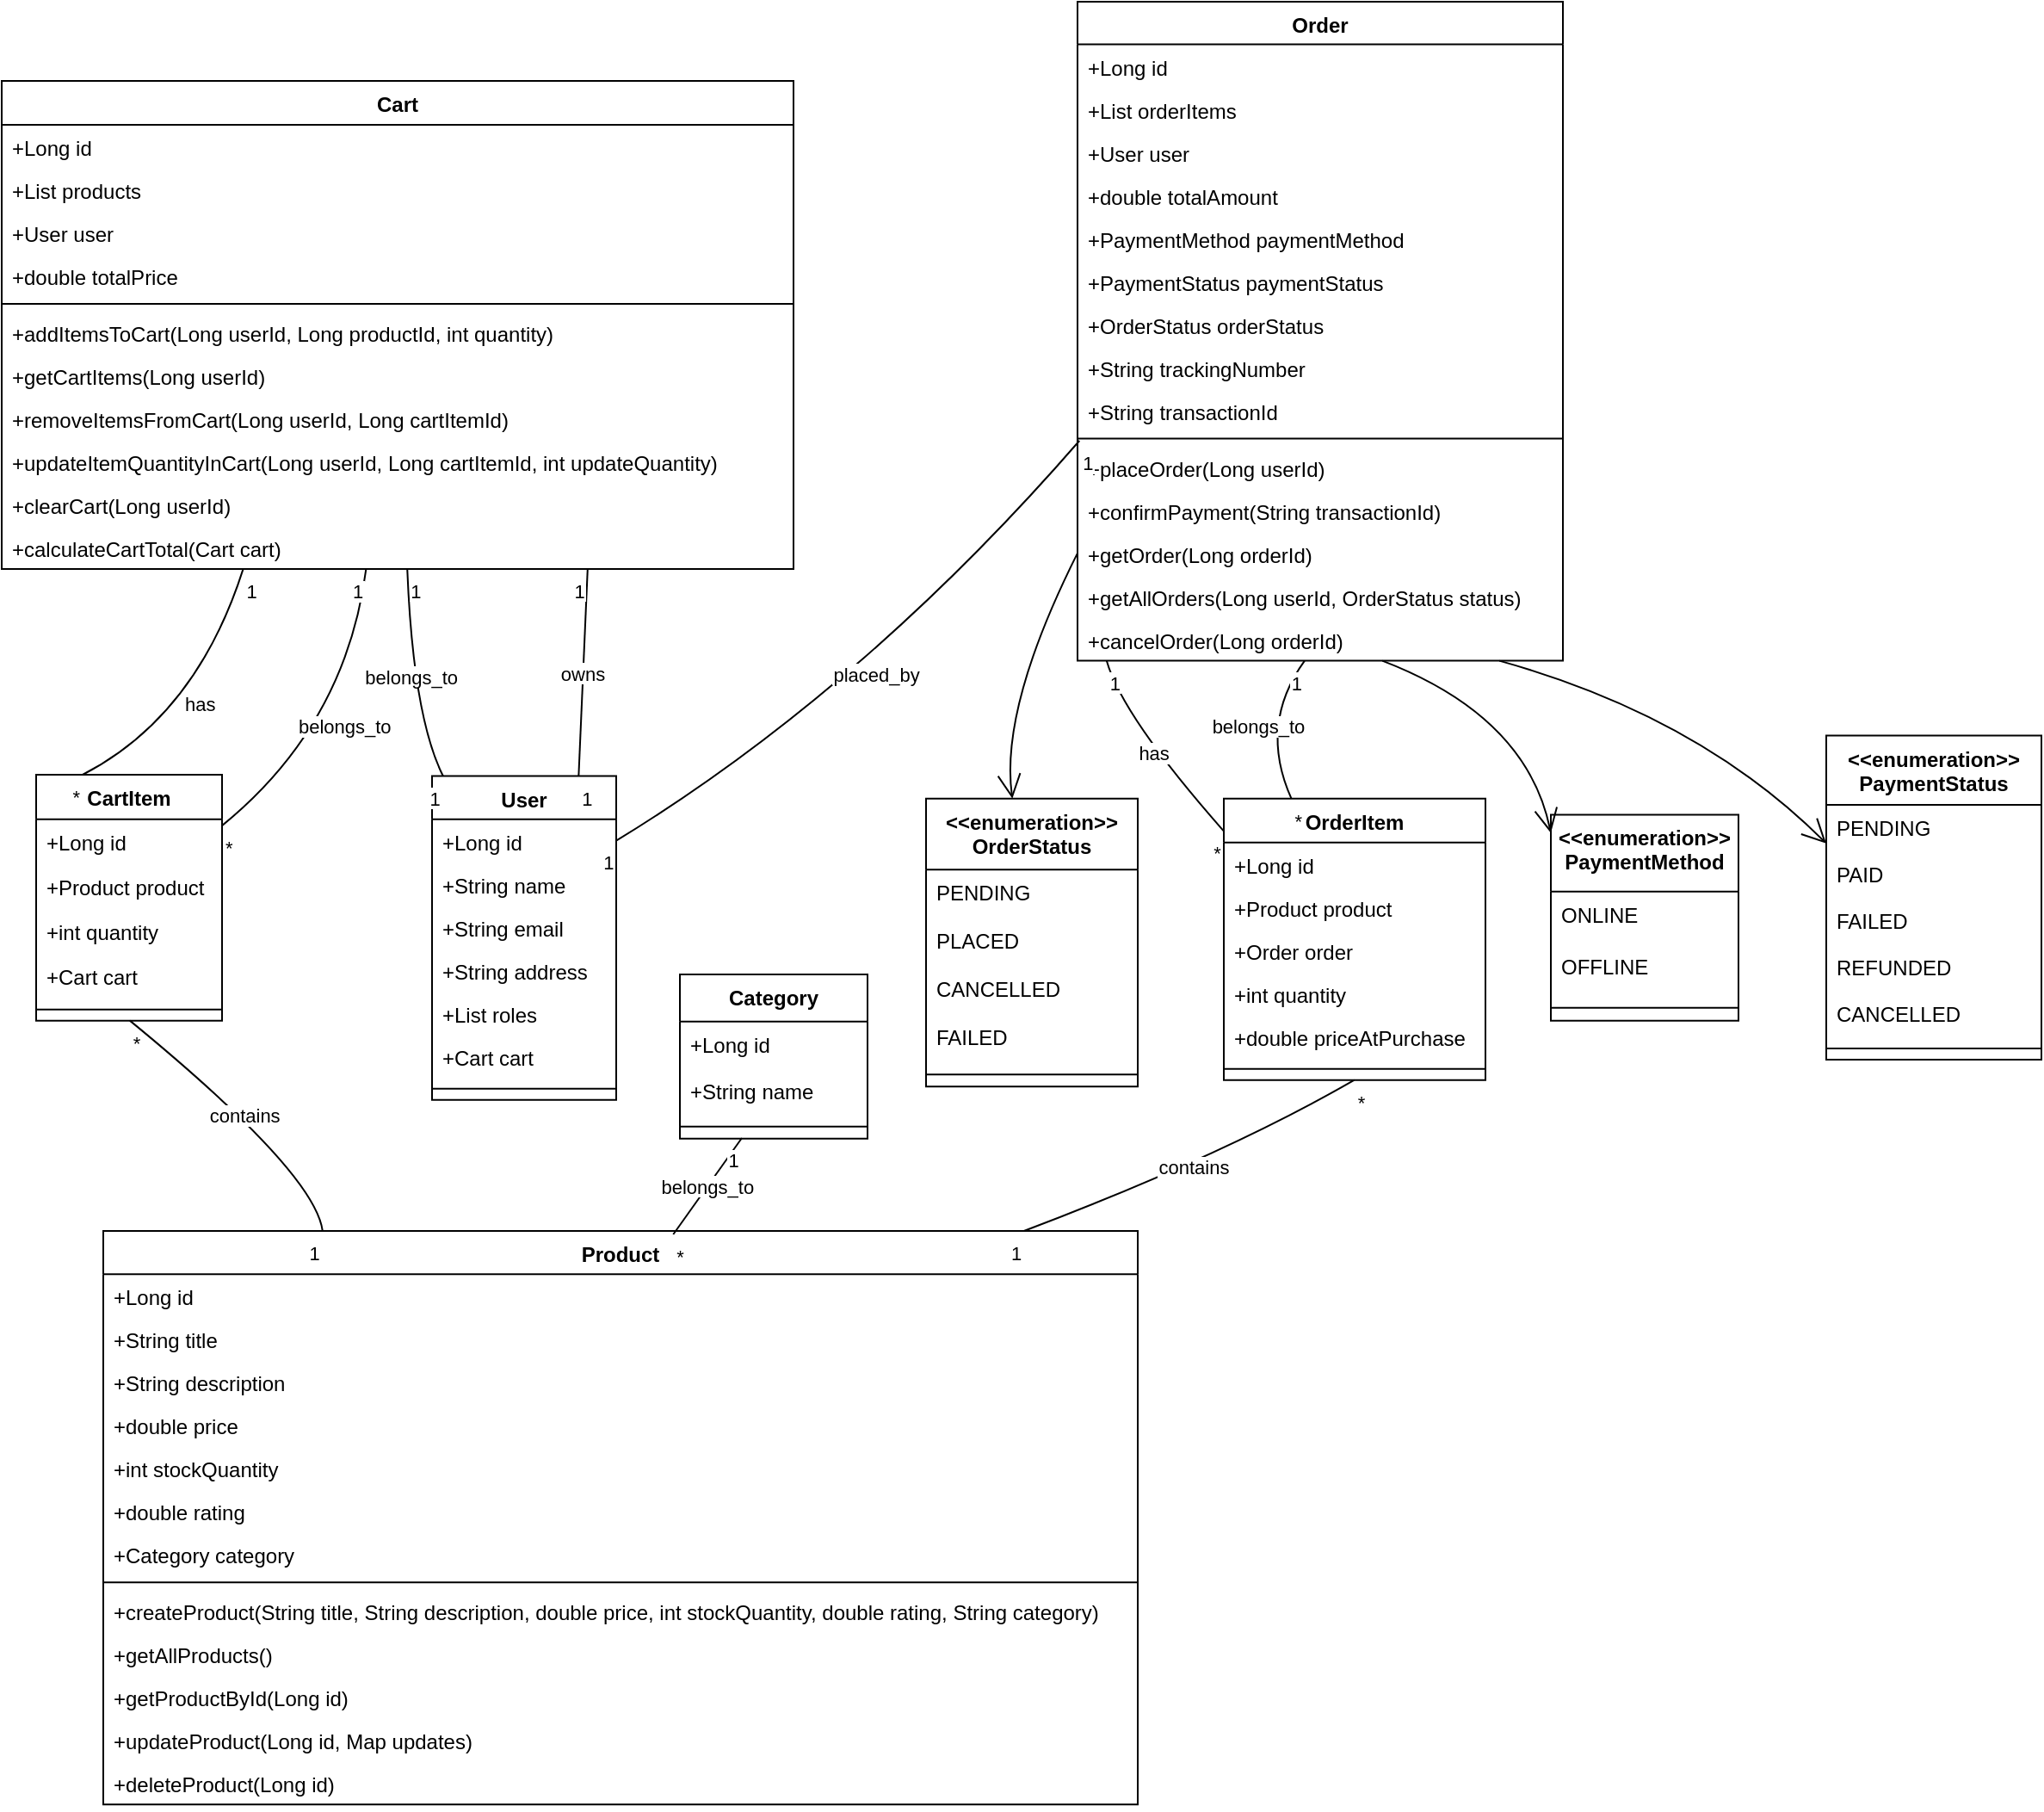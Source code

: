 <mxfile version="21.6.8" type="device">
  <diagram id="C5RBs43oDa-KdzZeNtuy" name="Page-1">
    <mxGraphModel dx="1658" dy="820" grid="1" gridSize="10" guides="1" tooltips="1" connect="1" arrows="1" fold="1" page="1" pageScale="1" pageWidth="827" pageHeight="1169" math="0" shadow="0">
      <root>
        <mxCell id="WIyWlLk6GJQsqaUBKTNV-0" />
        <mxCell id="WIyWlLk6GJQsqaUBKTNV-1" parent="WIyWlLk6GJQsqaUBKTNV-0" />
        <mxCell id="17kyKqnIipNT5q2J6jt4-0" value="Cart" style="swimlane;fontStyle=1;align=center;verticalAlign=top;childLayout=stackLayout;horizontal=1;startSize=25.455;horizontalStack=0;resizeParent=1;resizeParentMax=0;resizeLast=0;collapsible=0;marginBottom=0;" vertex="1" parent="WIyWlLk6GJQsqaUBKTNV-1">
          <mxGeometry x="20" y="66" width="460" height="283.455" as="geometry" />
        </mxCell>
        <mxCell id="17kyKqnIipNT5q2J6jt4-1" value="+Long id" style="text;strokeColor=none;fillColor=none;align=left;verticalAlign=top;spacingLeft=4;spacingRight=4;overflow=hidden;rotatable=0;points=[[0,0.5],[1,0.5]];portConstraint=eastwest;" vertex="1" parent="17kyKqnIipNT5q2J6jt4-0">
          <mxGeometry y="25.455" width="460" height="25" as="geometry" />
        </mxCell>
        <mxCell id="17kyKqnIipNT5q2J6jt4-2" value="+List products" style="text;strokeColor=none;fillColor=none;align=left;verticalAlign=top;spacingLeft=4;spacingRight=4;overflow=hidden;rotatable=0;points=[[0,0.5],[1,0.5]];portConstraint=eastwest;" vertex="1" parent="17kyKqnIipNT5q2J6jt4-0">
          <mxGeometry y="50.455" width="460" height="25" as="geometry" />
        </mxCell>
        <mxCell id="17kyKqnIipNT5q2J6jt4-3" value="+User user" style="text;strokeColor=none;fillColor=none;align=left;verticalAlign=top;spacingLeft=4;spacingRight=4;overflow=hidden;rotatable=0;points=[[0,0.5],[1,0.5]];portConstraint=eastwest;" vertex="1" parent="17kyKqnIipNT5q2J6jt4-0">
          <mxGeometry y="75.455" width="460" height="25" as="geometry" />
        </mxCell>
        <mxCell id="17kyKqnIipNT5q2J6jt4-4" value="+double totalPrice" style="text;strokeColor=none;fillColor=none;align=left;verticalAlign=top;spacingLeft=4;spacingRight=4;overflow=hidden;rotatable=0;points=[[0,0.5],[1,0.5]];portConstraint=eastwest;" vertex="1" parent="17kyKqnIipNT5q2J6jt4-0">
          <mxGeometry y="100.455" width="460" height="25" as="geometry" />
        </mxCell>
        <mxCell id="17kyKqnIipNT5q2J6jt4-5" style="line;strokeWidth=1;fillColor=none;align=left;verticalAlign=middle;spacingTop=-1;spacingLeft=3;spacingRight=3;rotatable=0;labelPosition=right;points=[];portConstraint=eastwest;strokeColor=inherit;" vertex="1" parent="17kyKqnIipNT5q2J6jt4-0">
          <mxGeometry y="125.455" width="460" height="8" as="geometry" />
        </mxCell>
        <mxCell id="17kyKqnIipNT5q2J6jt4-6" value="+addItemsToCart(Long userId, Long productId, int quantity)" style="text;strokeColor=none;fillColor=none;align=left;verticalAlign=top;spacingLeft=4;spacingRight=4;overflow=hidden;rotatable=0;points=[[0,0.5],[1,0.5]];portConstraint=eastwest;" vertex="1" parent="17kyKqnIipNT5q2J6jt4-0">
          <mxGeometry y="133.455" width="460" height="25" as="geometry" />
        </mxCell>
        <mxCell id="17kyKqnIipNT5q2J6jt4-7" value="+getCartItems(Long userId)" style="text;strokeColor=none;fillColor=none;align=left;verticalAlign=top;spacingLeft=4;spacingRight=4;overflow=hidden;rotatable=0;points=[[0,0.5],[1,0.5]];portConstraint=eastwest;" vertex="1" parent="17kyKqnIipNT5q2J6jt4-0">
          <mxGeometry y="158.455" width="460" height="25" as="geometry" />
        </mxCell>
        <mxCell id="17kyKqnIipNT5q2J6jt4-8" value="+removeItemsFromCart(Long userId, Long cartItemId)" style="text;strokeColor=none;fillColor=none;align=left;verticalAlign=top;spacingLeft=4;spacingRight=4;overflow=hidden;rotatable=0;points=[[0,0.5],[1,0.5]];portConstraint=eastwest;" vertex="1" parent="17kyKqnIipNT5q2J6jt4-0">
          <mxGeometry y="183.455" width="460" height="25" as="geometry" />
        </mxCell>
        <mxCell id="17kyKqnIipNT5q2J6jt4-9" value="+updateItemQuantityInCart(Long userId, Long cartItemId, int updateQuantity)" style="text;strokeColor=none;fillColor=none;align=left;verticalAlign=top;spacingLeft=4;spacingRight=4;overflow=hidden;rotatable=0;points=[[0,0.5],[1,0.5]];portConstraint=eastwest;" vertex="1" parent="17kyKqnIipNT5q2J6jt4-0">
          <mxGeometry y="208.455" width="460" height="25" as="geometry" />
        </mxCell>
        <mxCell id="17kyKqnIipNT5q2J6jt4-10" value="+clearCart(Long userId)" style="text;strokeColor=none;fillColor=none;align=left;verticalAlign=top;spacingLeft=4;spacingRight=4;overflow=hidden;rotatable=0;points=[[0,0.5],[1,0.5]];portConstraint=eastwest;" vertex="1" parent="17kyKqnIipNT5q2J6jt4-0">
          <mxGeometry y="233.455" width="460" height="25" as="geometry" />
        </mxCell>
        <mxCell id="17kyKqnIipNT5q2J6jt4-11" value="+calculateCartTotal(Cart cart)" style="text;strokeColor=none;fillColor=none;align=left;verticalAlign=top;spacingLeft=4;spacingRight=4;overflow=hidden;rotatable=0;points=[[0,0.5],[1,0.5]];portConstraint=eastwest;" vertex="1" parent="17kyKqnIipNT5q2J6jt4-0">
          <mxGeometry y="258.455" width="460" height="25" as="geometry" />
        </mxCell>
        <mxCell id="17kyKqnIipNT5q2J6jt4-12" value="CartItem" style="swimlane;fontStyle=1;align=center;verticalAlign=top;childLayout=stackLayout;horizontal=1;startSize=25.818;horizontalStack=0;resizeParent=1;resizeParentMax=0;resizeLast=0;collapsible=0;marginBottom=0;" vertex="1" parent="WIyWlLk6GJQsqaUBKTNV-1">
          <mxGeometry x="40" y="469" width="108" height="142.818" as="geometry" />
        </mxCell>
        <mxCell id="17kyKqnIipNT5q2J6jt4-13" value="+Long id" style="text;strokeColor=none;fillColor=none;align=left;verticalAlign=top;spacingLeft=4;spacingRight=4;overflow=hidden;rotatable=0;points=[[0,0.5],[1,0.5]];portConstraint=eastwest;" vertex="1" parent="17kyKqnIipNT5q2J6jt4-12">
          <mxGeometry y="25.818" width="108" height="26" as="geometry" />
        </mxCell>
        <mxCell id="17kyKqnIipNT5q2J6jt4-14" value="+Product product" style="text;strokeColor=none;fillColor=none;align=left;verticalAlign=top;spacingLeft=4;spacingRight=4;overflow=hidden;rotatable=0;points=[[0,0.5],[1,0.5]];portConstraint=eastwest;" vertex="1" parent="17kyKqnIipNT5q2J6jt4-12">
          <mxGeometry y="51.818" width="108" height="26" as="geometry" />
        </mxCell>
        <mxCell id="17kyKqnIipNT5q2J6jt4-15" value="+int quantity" style="text;strokeColor=none;fillColor=none;align=left;verticalAlign=top;spacingLeft=4;spacingRight=4;overflow=hidden;rotatable=0;points=[[0,0.5],[1,0.5]];portConstraint=eastwest;" vertex="1" parent="17kyKqnIipNT5q2J6jt4-12">
          <mxGeometry y="77.818" width="108" height="26" as="geometry" />
        </mxCell>
        <mxCell id="17kyKqnIipNT5q2J6jt4-16" value="+Cart cart" style="text;strokeColor=none;fillColor=none;align=left;verticalAlign=top;spacingLeft=4;spacingRight=4;overflow=hidden;rotatable=0;points=[[0,0.5],[1,0.5]];portConstraint=eastwest;" vertex="1" parent="17kyKqnIipNT5q2J6jt4-12">
          <mxGeometry y="103.818" width="108" height="26" as="geometry" />
        </mxCell>
        <mxCell id="17kyKqnIipNT5q2J6jt4-17" style="line;strokeWidth=1;fillColor=none;align=left;verticalAlign=middle;spacingTop=-1;spacingLeft=3;spacingRight=3;rotatable=0;labelPosition=right;points=[];portConstraint=eastwest;strokeColor=inherit;" vertex="1" parent="17kyKqnIipNT5q2J6jt4-12">
          <mxGeometry y="129.818" width="108" height="13" as="geometry" />
        </mxCell>
        <mxCell id="17kyKqnIipNT5q2J6jt4-18" value="Order" style="swimlane;fontStyle=1;align=center;verticalAlign=top;childLayout=stackLayout;horizontal=1;startSize=24.8;horizontalStack=0;resizeParent=1;resizeParentMax=0;resizeLast=0;collapsible=0;marginBottom=0;" vertex="1" parent="WIyWlLk6GJQsqaUBKTNV-1">
          <mxGeometry x="645" y="20" width="282" height="382.8" as="geometry" />
        </mxCell>
        <mxCell id="17kyKqnIipNT5q2J6jt4-19" value="+Long id" style="text;strokeColor=none;fillColor=none;align=left;verticalAlign=top;spacingLeft=4;spacingRight=4;overflow=hidden;rotatable=0;points=[[0,0.5],[1,0.5]];portConstraint=eastwest;" vertex="1" parent="17kyKqnIipNT5q2J6jt4-18">
          <mxGeometry y="24.8" width="282" height="25" as="geometry" />
        </mxCell>
        <mxCell id="17kyKqnIipNT5q2J6jt4-20" value="+List orderItems" style="text;strokeColor=none;fillColor=none;align=left;verticalAlign=top;spacingLeft=4;spacingRight=4;overflow=hidden;rotatable=0;points=[[0,0.5],[1,0.5]];portConstraint=eastwest;" vertex="1" parent="17kyKqnIipNT5q2J6jt4-18">
          <mxGeometry y="49.8" width="282" height="25" as="geometry" />
        </mxCell>
        <mxCell id="17kyKqnIipNT5q2J6jt4-21" value="+User user" style="text;strokeColor=none;fillColor=none;align=left;verticalAlign=top;spacingLeft=4;spacingRight=4;overflow=hidden;rotatable=0;points=[[0,0.5],[1,0.5]];portConstraint=eastwest;" vertex="1" parent="17kyKqnIipNT5q2J6jt4-18">
          <mxGeometry y="74.8" width="282" height="25" as="geometry" />
        </mxCell>
        <mxCell id="17kyKqnIipNT5q2J6jt4-22" value="+double totalAmount" style="text;strokeColor=none;fillColor=none;align=left;verticalAlign=top;spacingLeft=4;spacingRight=4;overflow=hidden;rotatable=0;points=[[0,0.5],[1,0.5]];portConstraint=eastwest;" vertex="1" parent="17kyKqnIipNT5q2J6jt4-18">
          <mxGeometry y="99.8" width="282" height="25" as="geometry" />
        </mxCell>
        <mxCell id="17kyKqnIipNT5q2J6jt4-23" value="+PaymentMethod paymentMethod" style="text;strokeColor=none;fillColor=none;align=left;verticalAlign=top;spacingLeft=4;spacingRight=4;overflow=hidden;rotatable=0;points=[[0,0.5],[1,0.5]];portConstraint=eastwest;" vertex="1" parent="17kyKqnIipNT5q2J6jt4-18">
          <mxGeometry y="124.8" width="282" height="25" as="geometry" />
        </mxCell>
        <mxCell id="17kyKqnIipNT5q2J6jt4-24" value="+PaymentStatus paymentStatus" style="text;strokeColor=none;fillColor=none;align=left;verticalAlign=top;spacingLeft=4;spacingRight=4;overflow=hidden;rotatable=0;points=[[0,0.5],[1,0.5]];portConstraint=eastwest;" vertex="1" parent="17kyKqnIipNT5q2J6jt4-18">
          <mxGeometry y="149.8" width="282" height="25" as="geometry" />
        </mxCell>
        <mxCell id="17kyKqnIipNT5q2J6jt4-25" value="+OrderStatus orderStatus" style="text;strokeColor=none;fillColor=none;align=left;verticalAlign=top;spacingLeft=4;spacingRight=4;overflow=hidden;rotatable=0;points=[[0,0.5],[1,0.5]];portConstraint=eastwest;" vertex="1" parent="17kyKqnIipNT5q2J6jt4-18">
          <mxGeometry y="174.8" width="282" height="25" as="geometry" />
        </mxCell>
        <mxCell id="17kyKqnIipNT5q2J6jt4-26" value="+String trackingNumber" style="text;strokeColor=none;fillColor=none;align=left;verticalAlign=top;spacingLeft=4;spacingRight=4;overflow=hidden;rotatable=0;points=[[0,0.5],[1,0.5]];portConstraint=eastwest;" vertex="1" parent="17kyKqnIipNT5q2J6jt4-18">
          <mxGeometry y="199.8" width="282" height="25" as="geometry" />
        </mxCell>
        <mxCell id="17kyKqnIipNT5q2J6jt4-27" value="+String transactionId" style="text;strokeColor=none;fillColor=none;align=left;verticalAlign=top;spacingLeft=4;spacingRight=4;overflow=hidden;rotatable=0;points=[[0,0.5],[1,0.5]];portConstraint=eastwest;" vertex="1" parent="17kyKqnIipNT5q2J6jt4-18">
          <mxGeometry y="224.8" width="282" height="25" as="geometry" />
        </mxCell>
        <mxCell id="17kyKqnIipNT5q2J6jt4-28" style="line;strokeWidth=1;fillColor=none;align=left;verticalAlign=middle;spacingTop=-1;spacingLeft=3;spacingRight=3;rotatable=0;labelPosition=right;points=[];portConstraint=eastwest;strokeColor=inherit;" vertex="1" parent="17kyKqnIipNT5q2J6jt4-18">
          <mxGeometry y="249.8" width="282" height="8" as="geometry" />
        </mxCell>
        <mxCell id="17kyKqnIipNT5q2J6jt4-29" value="+placeOrder(Long userId)" style="text;strokeColor=none;fillColor=none;align=left;verticalAlign=top;spacingLeft=4;spacingRight=4;overflow=hidden;rotatable=0;points=[[0,0.5],[1,0.5]];portConstraint=eastwest;" vertex="1" parent="17kyKqnIipNT5q2J6jt4-18">
          <mxGeometry y="257.8" width="282" height="25" as="geometry" />
        </mxCell>
        <mxCell id="17kyKqnIipNT5q2J6jt4-30" value="+confirmPayment(String transactionId)" style="text;strokeColor=none;fillColor=none;align=left;verticalAlign=top;spacingLeft=4;spacingRight=4;overflow=hidden;rotatable=0;points=[[0,0.5],[1,0.5]];portConstraint=eastwest;" vertex="1" parent="17kyKqnIipNT5q2J6jt4-18">
          <mxGeometry y="282.8" width="282" height="25" as="geometry" />
        </mxCell>
        <mxCell id="17kyKqnIipNT5q2J6jt4-31" value="+getOrder(Long orderId)" style="text;strokeColor=none;fillColor=none;align=left;verticalAlign=top;spacingLeft=4;spacingRight=4;overflow=hidden;rotatable=0;points=[[0,0.5],[1,0.5]];portConstraint=eastwest;" vertex="1" parent="17kyKqnIipNT5q2J6jt4-18">
          <mxGeometry y="307.8" width="282" height="25" as="geometry" />
        </mxCell>
        <mxCell id="17kyKqnIipNT5q2J6jt4-32" value="+getAllOrders(Long userId, OrderStatus status)" style="text;strokeColor=none;fillColor=none;align=left;verticalAlign=top;spacingLeft=4;spacingRight=4;overflow=hidden;rotatable=0;points=[[0,0.5],[1,0.5]];portConstraint=eastwest;" vertex="1" parent="17kyKqnIipNT5q2J6jt4-18">
          <mxGeometry y="332.8" width="282" height="25" as="geometry" />
        </mxCell>
        <mxCell id="17kyKqnIipNT5q2J6jt4-33" value="+cancelOrder(Long orderId)" style="text;strokeColor=none;fillColor=none;align=left;verticalAlign=top;spacingLeft=4;spacingRight=4;overflow=hidden;rotatable=0;points=[[0,0.5],[1,0.5]];portConstraint=eastwest;" vertex="1" parent="17kyKqnIipNT5q2J6jt4-18">
          <mxGeometry y="357.8" width="282" height="25" as="geometry" />
        </mxCell>
        <mxCell id="17kyKqnIipNT5q2J6jt4-34" value="OrderItem" style="swimlane;fontStyle=1;align=center;verticalAlign=top;childLayout=stackLayout;horizontal=1;startSize=25.385;horizontalStack=0;resizeParent=1;resizeParentMax=0;resizeLast=0;collapsible=0;marginBottom=0;" vertex="1" parent="WIyWlLk6GJQsqaUBKTNV-1">
          <mxGeometry x="730" y="482.93" width="152" height="163.385" as="geometry" />
        </mxCell>
        <mxCell id="17kyKqnIipNT5q2J6jt4-35" value="+Long id" style="text;strokeColor=none;fillColor=none;align=left;verticalAlign=top;spacingLeft=4;spacingRight=4;overflow=hidden;rotatable=0;points=[[0,0.5],[1,0.5]];portConstraint=eastwest;" vertex="1" parent="17kyKqnIipNT5q2J6jt4-34">
          <mxGeometry y="25.385" width="152" height="25" as="geometry" />
        </mxCell>
        <mxCell id="17kyKqnIipNT5q2J6jt4-36" value="+Product product" style="text;strokeColor=none;fillColor=none;align=left;verticalAlign=top;spacingLeft=4;spacingRight=4;overflow=hidden;rotatable=0;points=[[0,0.5],[1,0.5]];portConstraint=eastwest;" vertex="1" parent="17kyKqnIipNT5q2J6jt4-34">
          <mxGeometry y="50.385" width="152" height="25" as="geometry" />
        </mxCell>
        <mxCell id="17kyKqnIipNT5q2J6jt4-37" value="+Order order" style="text;strokeColor=none;fillColor=none;align=left;verticalAlign=top;spacingLeft=4;spacingRight=4;overflow=hidden;rotatable=0;points=[[0,0.5],[1,0.5]];portConstraint=eastwest;" vertex="1" parent="17kyKqnIipNT5q2J6jt4-34">
          <mxGeometry y="75.385" width="152" height="25" as="geometry" />
        </mxCell>
        <mxCell id="17kyKqnIipNT5q2J6jt4-38" value="+int quantity" style="text;strokeColor=none;fillColor=none;align=left;verticalAlign=top;spacingLeft=4;spacingRight=4;overflow=hidden;rotatable=0;points=[[0,0.5],[1,0.5]];portConstraint=eastwest;" vertex="1" parent="17kyKqnIipNT5q2J6jt4-34">
          <mxGeometry y="100.385" width="152" height="25" as="geometry" />
        </mxCell>
        <mxCell id="17kyKqnIipNT5q2J6jt4-39" value="+double priceAtPurchase" style="text;strokeColor=none;fillColor=none;align=left;verticalAlign=top;spacingLeft=4;spacingRight=4;overflow=hidden;rotatable=0;points=[[0,0.5],[1,0.5]];portConstraint=eastwest;" vertex="1" parent="17kyKqnIipNT5q2J6jt4-34">
          <mxGeometry y="125.385" width="152" height="25" as="geometry" />
        </mxCell>
        <mxCell id="17kyKqnIipNT5q2J6jt4-40" style="line;strokeWidth=1;fillColor=none;align=left;verticalAlign=middle;spacingTop=-1;spacingLeft=3;spacingRight=3;rotatable=0;labelPosition=right;points=[];portConstraint=eastwest;strokeColor=inherit;" vertex="1" parent="17kyKqnIipNT5q2J6jt4-34">
          <mxGeometry y="150.385" width="152" height="13" as="geometry" />
        </mxCell>
        <mxCell id="17kyKqnIipNT5q2J6jt4-41" value="&lt;&lt;enumeration&gt;&gt;&#xa;OrderStatus" style="swimlane;fontStyle=1;align=center;verticalAlign=top;childLayout=stackLayout;horizontal=1;startSize=41.25;horizontalStack=0;resizeParent=1;resizeParentMax=0;resizeLast=0;collapsible=0;marginBottom=0;" vertex="1" parent="WIyWlLk6GJQsqaUBKTNV-1">
          <mxGeometry x="557" y="482.93" width="123" height="167.25" as="geometry" />
        </mxCell>
        <mxCell id="17kyKqnIipNT5q2J6jt4-42" value="PENDING" style="text;strokeColor=none;fillColor=none;align=left;verticalAlign=top;spacingLeft=4;spacingRight=4;overflow=hidden;rotatable=0;points=[[0,0.5],[1,0.5]];portConstraint=eastwest;" vertex="1" parent="17kyKqnIipNT5q2J6jt4-41">
          <mxGeometry y="41.25" width="123" height="28" as="geometry" />
        </mxCell>
        <mxCell id="17kyKqnIipNT5q2J6jt4-43" value="PLACED" style="text;strokeColor=none;fillColor=none;align=left;verticalAlign=top;spacingLeft=4;spacingRight=4;overflow=hidden;rotatable=0;points=[[0,0.5],[1,0.5]];portConstraint=eastwest;" vertex="1" parent="17kyKqnIipNT5q2J6jt4-41">
          <mxGeometry y="69.25" width="123" height="28" as="geometry" />
        </mxCell>
        <mxCell id="17kyKqnIipNT5q2J6jt4-44" value="CANCELLED" style="text;strokeColor=none;fillColor=none;align=left;verticalAlign=top;spacingLeft=4;spacingRight=4;overflow=hidden;rotatable=0;points=[[0,0.5],[1,0.5]];portConstraint=eastwest;" vertex="1" parent="17kyKqnIipNT5q2J6jt4-41">
          <mxGeometry y="97.25" width="123" height="28" as="geometry" />
        </mxCell>
        <mxCell id="17kyKqnIipNT5q2J6jt4-45" value="FAILED" style="text;strokeColor=none;fillColor=none;align=left;verticalAlign=top;spacingLeft=4;spacingRight=4;overflow=hidden;rotatable=0;points=[[0,0.5],[1,0.5]];portConstraint=eastwest;" vertex="1" parent="17kyKqnIipNT5q2J6jt4-41">
          <mxGeometry y="125.25" width="123" height="28" as="geometry" />
        </mxCell>
        <mxCell id="17kyKqnIipNT5q2J6jt4-46" style="line;strokeWidth=1;fillColor=none;align=left;verticalAlign=middle;spacingTop=-1;spacingLeft=3;spacingRight=3;rotatable=0;labelPosition=right;points=[];portConstraint=eastwest;strokeColor=inherit;" vertex="1" parent="17kyKqnIipNT5q2J6jt4-41">
          <mxGeometry y="153.25" width="123" height="14" as="geometry" />
        </mxCell>
        <mxCell id="17kyKqnIipNT5q2J6jt4-47" value="&lt;&lt;enumeration&gt;&gt;&#xa;PaymentMethod" style="swimlane;fontStyle=1;align=center;verticalAlign=top;childLayout=stackLayout;horizontal=1;startSize=44.625;horizontalStack=0;resizeParent=1;resizeParentMax=0;resizeLast=0;collapsible=0;marginBottom=0;" vertex="1" parent="WIyWlLk6GJQsqaUBKTNV-1">
          <mxGeometry x="920" y="492.19" width="109" height="119.625" as="geometry" />
        </mxCell>
        <mxCell id="17kyKqnIipNT5q2J6jt4-48" value="ONLINE" style="text;strokeColor=none;fillColor=none;align=left;verticalAlign=top;spacingLeft=4;spacingRight=4;overflow=hidden;rotatable=0;points=[[0,0.5],[1,0.5]];portConstraint=eastwest;" vertex="1" parent="17kyKqnIipNT5q2J6jt4-47">
          <mxGeometry y="44.625" width="109" height="30" as="geometry" />
        </mxCell>
        <mxCell id="17kyKqnIipNT5q2J6jt4-49" value="OFFLINE" style="text;strokeColor=none;fillColor=none;align=left;verticalAlign=top;spacingLeft=4;spacingRight=4;overflow=hidden;rotatable=0;points=[[0,0.5],[1,0.5]];portConstraint=eastwest;" vertex="1" parent="17kyKqnIipNT5q2J6jt4-47">
          <mxGeometry y="74.625" width="109" height="30" as="geometry" />
        </mxCell>
        <mxCell id="17kyKqnIipNT5q2J6jt4-50" style="line;strokeWidth=1;fillColor=none;align=left;verticalAlign=middle;spacingTop=-1;spacingLeft=3;spacingRight=3;rotatable=0;labelPosition=right;points=[];portConstraint=eastwest;strokeColor=inherit;" vertex="1" parent="17kyKqnIipNT5q2J6jt4-47">
          <mxGeometry y="104.625" width="109" height="15" as="geometry" />
        </mxCell>
        <mxCell id="17kyKqnIipNT5q2J6jt4-51" value="&lt;&lt;enumeration&gt;&gt;&#xa;PaymentStatus" style="swimlane;fontStyle=1;align=center;verticalAlign=top;childLayout=stackLayout;horizontal=1;startSize=40.286;horizontalStack=0;resizeParent=1;resizeParentMax=0;resizeLast=0;collapsible=0;marginBottom=0;" vertex="1" parent="WIyWlLk6GJQsqaUBKTNV-1">
          <mxGeometry x="1080" y="446.27" width="125" height="188.286" as="geometry" />
        </mxCell>
        <mxCell id="17kyKqnIipNT5q2J6jt4-52" value="PENDING" style="text;strokeColor=none;fillColor=none;align=left;verticalAlign=top;spacingLeft=4;spacingRight=4;overflow=hidden;rotatable=0;points=[[0,0.5],[1,0.5]];portConstraint=eastwest;" vertex="1" parent="17kyKqnIipNT5q2J6jt4-51">
          <mxGeometry y="40.286" width="125" height="27" as="geometry" />
        </mxCell>
        <mxCell id="17kyKqnIipNT5q2J6jt4-53" value="PAID" style="text;strokeColor=none;fillColor=none;align=left;verticalAlign=top;spacingLeft=4;spacingRight=4;overflow=hidden;rotatable=0;points=[[0,0.5],[1,0.5]];portConstraint=eastwest;" vertex="1" parent="17kyKqnIipNT5q2J6jt4-51">
          <mxGeometry y="67.286" width="125" height="27" as="geometry" />
        </mxCell>
        <mxCell id="17kyKqnIipNT5q2J6jt4-54" value="FAILED" style="text;strokeColor=none;fillColor=none;align=left;verticalAlign=top;spacingLeft=4;spacingRight=4;overflow=hidden;rotatable=0;points=[[0,0.5],[1,0.5]];portConstraint=eastwest;" vertex="1" parent="17kyKqnIipNT5q2J6jt4-51">
          <mxGeometry y="94.286" width="125" height="27" as="geometry" />
        </mxCell>
        <mxCell id="17kyKqnIipNT5q2J6jt4-55" value="REFUNDED" style="text;strokeColor=none;fillColor=none;align=left;verticalAlign=top;spacingLeft=4;spacingRight=4;overflow=hidden;rotatable=0;points=[[0,0.5],[1,0.5]];portConstraint=eastwest;" vertex="1" parent="17kyKqnIipNT5q2J6jt4-51">
          <mxGeometry y="121.286" width="125" height="27" as="geometry" />
        </mxCell>
        <mxCell id="17kyKqnIipNT5q2J6jt4-56" value="CANCELLED" style="text;strokeColor=none;fillColor=none;align=left;verticalAlign=top;spacingLeft=4;spacingRight=4;overflow=hidden;rotatable=0;points=[[0,0.5],[1,0.5]];portConstraint=eastwest;" vertex="1" parent="17kyKqnIipNT5q2J6jt4-51">
          <mxGeometry y="148.286" width="125" height="27" as="geometry" />
        </mxCell>
        <mxCell id="17kyKqnIipNT5q2J6jt4-57" style="line;strokeWidth=1;fillColor=none;align=left;verticalAlign=middle;spacingTop=-1;spacingLeft=3;spacingRight=3;rotatable=0;labelPosition=right;points=[];portConstraint=eastwest;strokeColor=inherit;" vertex="1" parent="17kyKqnIipNT5q2J6jt4-51">
          <mxGeometry y="175.286" width="125" height="13" as="geometry" />
        </mxCell>
        <mxCell id="17kyKqnIipNT5q2J6jt4-58" value="Category" style="swimlane;fontStyle=1;align=center;verticalAlign=top;childLayout=stackLayout;horizontal=1;startSize=27.429;horizontalStack=0;resizeParent=1;resizeParentMax=0;resizeLast=0;collapsible=0;marginBottom=0;" vertex="1" parent="WIyWlLk6GJQsqaUBKTNV-1">
          <mxGeometry x="414" y="585" width="109" height="95.429" as="geometry" />
        </mxCell>
        <mxCell id="17kyKqnIipNT5q2J6jt4-59" value="+Long id" style="text;strokeColor=none;fillColor=none;align=left;verticalAlign=top;spacingLeft=4;spacingRight=4;overflow=hidden;rotatable=0;points=[[0,0.5],[1,0.5]];portConstraint=eastwest;" vertex="1" parent="17kyKqnIipNT5q2J6jt4-58">
          <mxGeometry y="27.429" width="109" height="27" as="geometry" />
        </mxCell>
        <mxCell id="17kyKqnIipNT5q2J6jt4-60" value="+String name" style="text;strokeColor=none;fillColor=none;align=left;verticalAlign=top;spacingLeft=4;spacingRight=4;overflow=hidden;rotatable=0;points=[[0,0.5],[1,0.5]];portConstraint=eastwest;" vertex="1" parent="17kyKqnIipNT5q2J6jt4-58">
          <mxGeometry y="54.429" width="109" height="27" as="geometry" />
        </mxCell>
        <mxCell id="17kyKqnIipNT5q2J6jt4-61" style="line;strokeWidth=1;fillColor=none;align=left;verticalAlign=middle;spacingTop=-1;spacingLeft=3;spacingRight=3;rotatable=0;labelPosition=right;points=[];portConstraint=eastwest;strokeColor=inherit;" vertex="1" parent="17kyKqnIipNT5q2J6jt4-58">
          <mxGeometry y="81.429" width="109" height="14" as="geometry" />
        </mxCell>
        <mxCell id="17kyKqnIipNT5q2J6jt4-62" value="Product" style="swimlane;fontStyle=1;align=center;verticalAlign=top;childLayout=stackLayout;horizontal=1;startSize=25.077;horizontalStack=0;resizeParent=1;resizeParentMax=0;resizeLast=0;collapsible=0;marginBottom=0;" vertex="1" parent="WIyWlLk6GJQsqaUBKTNV-1">
          <mxGeometry x="79" y="734" width="601" height="333.077" as="geometry" />
        </mxCell>
        <mxCell id="17kyKqnIipNT5q2J6jt4-63" value="+Long id" style="text;strokeColor=none;fillColor=none;align=left;verticalAlign=top;spacingLeft=4;spacingRight=4;overflow=hidden;rotatable=0;points=[[0,0.5],[1,0.5]];portConstraint=eastwest;" vertex="1" parent="17kyKqnIipNT5q2J6jt4-62">
          <mxGeometry y="25.077" width="601" height="25" as="geometry" />
        </mxCell>
        <mxCell id="17kyKqnIipNT5q2J6jt4-64" value="+String title" style="text;strokeColor=none;fillColor=none;align=left;verticalAlign=top;spacingLeft=4;spacingRight=4;overflow=hidden;rotatable=0;points=[[0,0.5],[1,0.5]];portConstraint=eastwest;" vertex="1" parent="17kyKqnIipNT5q2J6jt4-62">
          <mxGeometry y="50.077" width="601" height="25" as="geometry" />
        </mxCell>
        <mxCell id="17kyKqnIipNT5q2J6jt4-65" value="+String description" style="text;strokeColor=none;fillColor=none;align=left;verticalAlign=top;spacingLeft=4;spacingRight=4;overflow=hidden;rotatable=0;points=[[0,0.5],[1,0.5]];portConstraint=eastwest;" vertex="1" parent="17kyKqnIipNT5q2J6jt4-62">
          <mxGeometry y="75.077" width="601" height="25" as="geometry" />
        </mxCell>
        <mxCell id="17kyKqnIipNT5q2J6jt4-66" value="+double price" style="text;strokeColor=none;fillColor=none;align=left;verticalAlign=top;spacingLeft=4;spacingRight=4;overflow=hidden;rotatable=0;points=[[0,0.5],[1,0.5]];portConstraint=eastwest;" vertex="1" parent="17kyKqnIipNT5q2J6jt4-62">
          <mxGeometry y="100.077" width="601" height="25" as="geometry" />
        </mxCell>
        <mxCell id="17kyKqnIipNT5q2J6jt4-67" value="+int stockQuantity" style="text;strokeColor=none;fillColor=none;align=left;verticalAlign=top;spacingLeft=4;spacingRight=4;overflow=hidden;rotatable=0;points=[[0,0.5],[1,0.5]];portConstraint=eastwest;" vertex="1" parent="17kyKqnIipNT5q2J6jt4-62">
          <mxGeometry y="125.077" width="601" height="25" as="geometry" />
        </mxCell>
        <mxCell id="17kyKqnIipNT5q2J6jt4-68" value="+double rating" style="text;strokeColor=none;fillColor=none;align=left;verticalAlign=top;spacingLeft=4;spacingRight=4;overflow=hidden;rotatable=0;points=[[0,0.5],[1,0.5]];portConstraint=eastwest;" vertex="1" parent="17kyKqnIipNT5q2J6jt4-62">
          <mxGeometry y="150.077" width="601" height="25" as="geometry" />
        </mxCell>
        <mxCell id="17kyKqnIipNT5q2J6jt4-69" value="+Category category" style="text;strokeColor=none;fillColor=none;align=left;verticalAlign=top;spacingLeft=4;spacingRight=4;overflow=hidden;rotatable=0;points=[[0,0.5],[1,0.5]];portConstraint=eastwest;" vertex="1" parent="17kyKqnIipNT5q2J6jt4-62">
          <mxGeometry y="175.077" width="601" height="25" as="geometry" />
        </mxCell>
        <mxCell id="17kyKqnIipNT5q2J6jt4-70" style="line;strokeWidth=1;fillColor=none;align=left;verticalAlign=middle;spacingTop=-1;spacingLeft=3;spacingRight=3;rotatable=0;labelPosition=right;points=[];portConstraint=eastwest;strokeColor=inherit;" vertex="1" parent="17kyKqnIipNT5q2J6jt4-62">
          <mxGeometry y="200.077" width="601" height="8" as="geometry" />
        </mxCell>
        <mxCell id="17kyKqnIipNT5q2J6jt4-71" value="+createProduct(String title, String description, double price, int stockQuantity, double rating, String category)" style="text;strokeColor=none;fillColor=none;align=left;verticalAlign=top;spacingLeft=4;spacingRight=4;overflow=hidden;rotatable=0;points=[[0,0.5],[1,0.5]];portConstraint=eastwest;" vertex="1" parent="17kyKqnIipNT5q2J6jt4-62">
          <mxGeometry y="208.077" width="601" height="25" as="geometry" />
        </mxCell>
        <mxCell id="17kyKqnIipNT5q2J6jt4-72" value="+getAllProducts()" style="text;strokeColor=none;fillColor=none;align=left;verticalAlign=top;spacingLeft=4;spacingRight=4;overflow=hidden;rotatable=0;points=[[0,0.5],[1,0.5]];portConstraint=eastwest;" vertex="1" parent="17kyKqnIipNT5q2J6jt4-62">
          <mxGeometry y="233.077" width="601" height="25" as="geometry" />
        </mxCell>
        <mxCell id="17kyKqnIipNT5q2J6jt4-73" value="+getProductById(Long id)" style="text;strokeColor=none;fillColor=none;align=left;verticalAlign=top;spacingLeft=4;spacingRight=4;overflow=hidden;rotatable=0;points=[[0,0.5],[1,0.5]];portConstraint=eastwest;" vertex="1" parent="17kyKqnIipNT5q2J6jt4-62">
          <mxGeometry y="258.077" width="601" height="25" as="geometry" />
        </mxCell>
        <mxCell id="17kyKqnIipNT5q2J6jt4-74" value="+updateProduct(Long id, Map updates)" style="text;strokeColor=none;fillColor=none;align=left;verticalAlign=top;spacingLeft=4;spacingRight=4;overflow=hidden;rotatable=0;points=[[0,0.5],[1,0.5]];portConstraint=eastwest;" vertex="1" parent="17kyKqnIipNT5q2J6jt4-62">
          <mxGeometry y="283.077" width="601" height="25" as="geometry" />
        </mxCell>
        <mxCell id="17kyKqnIipNT5q2J6jt4-75" value="+deleteProduct(Long id)" style="text;strokeColor=none;fillColor=none;align=left;verticalAlign=top;spacingLeft=4;spacingRight=4;overflow=hidden;rotatable=0;points=[[0,0.5],[1,0.5]];portConstraint=eastwest;" vertex="1" parent="17kyKqnIipNT5q2J6jt4-62">
          <mxGeometry y="308.077" width="601" height="25" as="geometry" />
        </mxCell>
        <mxCell id="17kyKqnIipNT5q2J6jt4-76" value="User" style="swimlane;fontStyle=1;align=center;verticalAlign=top;childLayout=stackLayout;horizontal=1;startSize=25.067;horizontalStack=0;resizeParent=1;resizeParentMax=0;resizeLast=0;collapsible=0;marginBottom=0;" vertex="1" parent="WIyWlLk6GJQsqaUBKTNV-1">
          <mxGeometry x="270" y="469.78" width="107" height="188.067" as="geometry" />
        </mxCell>
        <mxCell id="17kyKqnIipNT5q2J6jt4-77" value="+Long id" style="text;strokeColor=none;fillColor=none;align=left;verticalAlign=top;spacingLeft=4;spacingRight=4;overflow=hidden;rotatable=0;points=[[0,0.5],[1,0.5]];portConstraint=eastwest;" vertex="1" parent="17kyKqnIipNT5q2J6jt4-76">
          <mxGeometry y="25.067" width="107" height="25" as="geometry" />
        </mxCell>
        <mxCell id="17kyKqnIipNT5q2J6jt4-78" value="+String name" style="text;strokeColor=none;fillColor=none;align=left;verticalAlign=top;spacingLeft=4;spacingRight=4;overflow=hidden;rotatable=0;points=[[0,0.5],[1,0.5]];portConstraint=eastwest;" vertex="1" parent="17kyKqnIipNT5q2J6jt4-76">
          <mxGeometry y="50.067" width="107" height="25" as="geometry" />
        </mxCell>
        <mxCell id="17kyKqnIipNT5q2J6jt4-79" value="+String email" style="text;strokeColor=none;fillColor=none;align=left;verticalAlign=top;spacingLeft=4;spacingRight=4;overflow=hidden;rotatable=0;points=[[0,0.5],[1,0.5]];portConstraint=eastwest;" vertex="1" parent="17kyKqnIipNT5q2J6jt4-76">
          <mxGeometry y="75.067" width="107" height="25" as="geometry" />
        </mxCell>
        <mxCell id="17kyKqnIipNT5q2J6jt4-80" value="+String address" style="text;strokeColor=none;fillColor=none;align=left;verticalAlign=top;spacingLeft=4;spacingRight=4;overflow=hidden;rotatable=0;points=[[0,0.5],[1,0.5]];portConstraint=eastwest;" vertex="1" parent="17kyKqnIipNT5q2J6jt4-76">
          <mxGeometry y="100.067" width="107" height="25" as="geometry" />
        </mxCell>
        <mxCell id="17kyKqnIipNT5q2J6jt4-81" value="+List roles" style="text;strokeColor=none;fillColor=none;align=left;verticalAlign=top;spacingLeft=4;spacingRight=4;overflow=hidden;rotatable=0;points=[[0,0.5],[1,0.5]];portConstraint=eastwest;" vertex="1" parent="17kyKqnIipNT5q2J6jt4-76">
          <mxGeometry y="125.067" width="107" height="25" as="geometry" />
        </mxCell>
        <mxCell id="17kyKqnIipNT5q2J6jt4-82" value="+Cart cart" style="text;strokeColor=none;fillColor=none;align=left;verticalAlign=top;spacingLeft=4;spacingRight=4;overflow=hidden;rotatable=0;points=[[0,0.5],[1,0.5]];portConstraint=eastwest;" vertex="1" parent="17kyKqnIipNT5q2J6jt4-76">
          <mxGeometry y="150.067" width="107" height="25" as="geometry" />
        </mxCell>
        <mxCell id="17kyKqnIipNT5q2J6jt4-83" style="line;strokeWidth=1;fillColor=none;align=left;verticalAlign=middle;spacingTop=-1;spacingLeft=3;spacingRight=3;rotatable=0;labelPosition=right;points=[];portConstraint=eastwest;strokeColor=inherit;" vertex="1" parent="17kyKqnIipNT5q2J6jt4-76">
          <mxGeometry y="175.067" width="107" height="13" as="geometry" />
        </mxCell>
        <mxCell id="17kyKqnIipNT5q2J6jt4-84" value="has" style="curved=1;startArrow=none;endArrow=none;exitX=0.305;exitY=1;entryX=0.25;entryY=0;rounded=0;entryDx=0;entryDy=0;" edge="1" parent="WIyWlLk6GJQsqaUBKTNV-1" source="17kyKqnIipNT5q2J6jt4-0" target="17kyKqnIipNT5q2J6jt4-12">
          <mxGeometry relative="1" as="geometry">
            <Array as="points">
              <mxPoint x="133" y="435" />
            </Array>
          </mxGeometry>
        </mxCell>
        <mxCell id="17kyKqnIipNT5q2J6jt4-85" value="1" style="edgeLabel;resizable=0;align=left;verticalAlign=top;" vertex="1" parent="17kyKqnIipNT5q2J6jt4-84">
          <mxGeometry x="-1" relative="1" as="geometry" />
        </mxCell>
        <mxCell id="17kyKqnIipNT5q2J6jt4-86" value="*" style="edgeLabel;resizable=0;align=right;verticalAlign=top;" vertex="1" parent="17kyKqnIipNT5q2J6jt4-84">
          <mxGeometry x="1" relative="1" as="geometry" />
        </mxCell>
        <mxCell id="17kyKqnIipNT5q2J6jt4-87" value="belongs_to" style="curved=1;startArrow=none;endArrow=none;rounded=0;" edge="1" parent="WIyWlLk6GJQsqaUBKTNV-1" source="17kyKqnIipNT5q2J6jt4-0" target="17kyKqnIipNT5q2J6jt4-76">
          <mxGeometry relative="1" as="geometry">
            <Array as="points">
              <mxPoint x="259" y="435" />
            </Array>
          </mxGeometry>
        </mxCell>
        <mxCell id="17kyKqnIipNT5q2J6jt4-88" value="1" style="edgeLabel;resizable=0;align=left;verticalAlign=top;" vertex="1" parent="17kyKqnIipNT5q2J6jt4-87">
          <mxGeometry x="-1" relative="1" as="geometry" />
        </mxCell>
        <mxCell id="17kyKqnIipNT5q2J6jt4-89" value="1" style="edgeLabel;resizable=0;align=right;verticalAlign=top;" vertex="1" parent="17kyKqnIipNT5q2J6jt4-87">
          <mxGeometry x="1" relative="1" as="geometry" />
        </mxCell>
        <mxCell id="17kyKqnIipNT5q2J6jt4-90" value="contains" style="curved=1;startArrow=none;endArrow=none;exitX=0.504;exitY=1;entryX=0.212;entryY=0;rounded=0;" edge="1" parent="WIyWlLk6GJQsqaUBKTNV-1" source="17kyKqnIipNT5q2J6jt4-12" target="17kyKqnIipNT5q2J6jt4-62">
          <mxGeometry relative="1" as="geometry">
            <Array as="points">
              <mxPoint x="202" y="700" />
            </Array>
          </mxGeometry>
        </mxCell>
        <mxCell id="17kyKqnIipNT5q2J6jt4-91" value="*" style="edgeLabel;resizable=0;align=left;verticalAlign=top;" vertex="1" parent="17kyKqnIipNT5q2J6jt4-90">
          <mxGeometry x="-1" relative="1" as="geometry" />
        </mxCell>
        <mxCell id="17kyKqnIipNT5q2J6jt4-92" value="1" style="edgeLabel;resizable=0;align=right;verticalAlign=top;" vertex="1" parent="17kyKqnIipNT5q2J6jt4-90">
          <mxGeometry x="1" relative="1" as="geometry" />
        </mxCell>
        <mxCell id="17kyKqnIipNT5q2J6jt4-93" value="belongs_to" style="curved=1;startArrow=none;endArrow=none;exitX=1.005;exitY=0.204;rounded=0;" edge="1" parent="WIyWlLk6GJQsqaUBKTNV-1" source="17kyKqnIipNT5q2J6jt4-12" target="17kyKqnIipNT5q2J6jt4-0">
          <mxGeometry relative="1" as="geometry">
            <Array as="points">
              <mxPoint x="220" y="440" />
            </Array>
          </mxGeometry>
        </mxCell>
        <mxCell id="17kyKqnIipNT5q2J6jt4-94" value="*" style="edgeLabel;resizable=0;align=left;verticalAlign=top;" vertex="1" parent="17kyKqnIipNT5q2J6jt4-93">
          <mxGeometry x="-1" relative="1" as="geometry" />
        </mxCell>
        <mxCell id="17kyKqnIipNT5q2J6jt4-95" value="1" style="edgeLabel;resizable=0;align=right;verticalAlign=top;" vertex="1" parent="17kyKqnIipNT5q2J6jt4-93">
          <mxGeometry x="1" relative="1" as="geometry" />
        </mxCell>
        <mxCell id="17kyKqnIipNT5q2J6jt4-96" value="has" style="curved=1;startArrow=none;endArrow=none;exitX=0.06;exitY=1;entryX=-0.002;entryY=0.114;rounded=0;" edge="1" parent="WIyWlLk6GJQsqaUBKTNV-1" source="17kyKqnIipNT5q2J6jt4-18" target="17kyKqnIipNT5q2J6jt4-34">
          <mxGeometry relative="1" as="geometry">
            <Array as="points">
              <mxPoint x="671" y="435" />
            </Array>
          </mxGeometry>
        </mxCell>
        <mxCell id="17kyKqnIipNT5q2J6jt4-97" value="1" style="edgeLabel;resizable=0;align=left;verticalAlign=top;" vertex="1" parent="17kyKqnIipNT5q2J6jt4-96">
          <mxGeometry x="-1" relative="1" as="geometry" />
        </mxCell>
        <mxCell id="17kyKqnIipNT5q2J6jt4-98" value="*" style="edgeLabel;resizable=0;align=right;verticalAlign=top;" vertex="1" parent="17kyKqnIipNT5q2J6jt4-96">
          <mxGeometry x="1" relative="1" as="geometry" />
        </mxCell>
        <mxCell id="17kyKqnIipNT5q2J6jt4-99" value="placed_by" style="curved=1;startArrow=none;endArrow=none;rounded=0;exitX=0.004;exitY=-0.112;exitDx=0;exitDy=0;exitPerimeter=0;entryX=1;entryY=0.5;entryDx=0;entryDy=0;" edge="1" parent="WIyWlLk6GJQsqaUBKTNV-1" source="17kyKqnIipNT5q2J6jt4-29" target="17kyKqnIipNT5q2J6jt4-77">
          <mxGeometry x="-0.001" relative="1" as="geometry">
            <Array as="points">
              <mxPoint x="520" y="420" />
            </Array>
            <mxPoint as="offset" />
          </mxGeometry>
        </mxCell>
        <mxCell id="17kyKqnIipNT5q2J6jt4-100" value="1" style="edgeLabel;resizable=0;align=left;verticalAlign=top;" vertex="1" parent="17kyKqnIipNT5q2J6jt4-99">
          <mxGeometry x="-1" relative="1" as="geometry" />
        </mxCell>
        <mxCell id="17kyKqnIipNT5q2J6jt4-101" value="1" style="edgeLabel;resizable=0;align=right;verticalAlign=top;" vertex="1" parent="17kyKqnIipNT5q2J6jt4-99">
          <mxGeometry x="1" relative="1" as="geometry" />
        </mxCell>
        <mxCell id="17kyKqnIipNT5q2J6jt4-102" value="contains" style="curved=1;startArrow=none;endArrow=none;exitX=0.499;exitY=0.997;entryX=0.89;entryY=0;rounded=0;" edge="1" parent="WIyWlLk6GJQsqaUBKTNV-1" source="17kyKqnIipNT5q2J6jt4-34" target="17kyKqnIipNT5q2J6jt4-62">
          <mxGeometry relative="1" as="geometry">
            <Array as="points">
              <mxPoint x="730" y="690" />
            </Array>
          </mxGeometry>
        </mxCell>
        <mxCell id="17kyKqnIipNT5q2J6jt4-103" value="*" style="edgeLabel;resizable=0;align=left;verticalAlign=top;" vertex="1" parent="17kyKqnIipNT5q2J6jt4-102">
          <mxGeometry x="-1" relative="1" as="geometry" />
        </mxCell>
        <mxCell id="17kyKqnIipNT5q2J6jt4-104" value="1" style="edgeLabel;resizable=0;align=right;verticalAlign=top;" vertex="1" parent="17kyKqnIipNT5q2J6jt4-102">
          <mxGeometry x="1" relative="1" as="geometry" />
        </mxCell>
        <mxCell id="17kyKqnIipNT5q2J6jt4-105" value="belongs_to" style="curved=1;startArrow=none;endArrow=none;rounded=0;" edge="1" parent="WIyWlLk6GJQsqaUBKTNV-1" source="17kyKqnIipNT5q2J6jt4-34" target="17kyKqnIipNT5q2J6jt4-33">
          <mxGeometry relative="1" as="geometry">
            <Array as="points">
              <mxPoint x="750" y="440" />
            </Array>
          </mxGeometry>
        </mxCell>
        <mxCell id="17kyKqnIipNT5q2J6jt4-106" value="*" style="edgeLabel;resizable=0;align=left;verticalAlign=top;" vertex="1" parent="17kyKqnIipNT5q2J6jt4-105">
          <mxGeometry x="-1" relative="1" as="geometry" />
        </mxCell>
        <mxCell id="17kyKqnIipNT5q2J6jt4-107" value="1" style="edgeLabel;resizable=0;align=right;verticalAlign=top;" vertex="1" parent="17kyKqnIipNT5q2J6jt4-105">
          <mxGeometry x="1" relative="1" as="geometry" />
        </mxCell>
        <mxCell id="17kyKqnIipNT5q2J6jt4-108" value="" style="curved=1;startArrow=none;endArrow=open;endSize=12;exitX=0;exitY=0.5;rounded=0;exitDx=0;exitDy=0;" edge="1" parent="WIyWlLk6GJQsqaUBKTNV-1" source="17kyKqnIipNT5q2J6jt4-31" target="17kyKqnIipNT5q2J6jt4-41">
          <mxGeometry relative="1" as="geometry">
            <Array as="points">
              <mxPoint x="600" y="430" />
            </Array>
          </mxGeometry>
        </mxCell>
        <mxCell id="17kyKqnIipNT5q2J6jt4-109" value="" style="curved=1;startArrow=none;endArrow=open;endSize=12;exitX=0.628;exitY=1;entryX=0.0;entryY=0.089;rounded=0;" edge="1" parent="WIyWlLk6GJQsqaUBKTNV-1" source="17kyKqnIipNT5q2J6jt4-18" target="17kyKqnIipNT5q2J6jt4-47">
          <mxGeometry relative="1" as="geometry">
            <Array as="points">
              <mxPoint x="906" y="435" />
            </Array>
          </mxGeometry>
        </mxCell>
        <mxCell id="17kyKqnIipNT5q2J6jt4-110" value="" style="curved=1;startArrow=none;endArrow=open;endSize=12;exitX=0.869;exitY=1;entryX=-0.002;entryY=0.332;rounded=0;" edge="1" parent="WIyWlLk6GJQsqaUBKTNV-1" source="17kyKqnIipNT5q2J6jt4-18" target="17kyKqnIipNT5q2J6jt4-51">
          <mxGeometry relative="1" as="geometry">
            <Array as="points">
              <mxPoint x="1006" y="435" />
            </Array>
          </mxGeometry>
        </mxCell>
        <mxCell id="17kyKqnIipNT5q2J6jt4-111" value="belongs_to" style="curved=1;startArrow=none;endArrow=none;exitX=0.551;exitY=0.006;rounded=0;exitDx=0;exitDy=0;exitPerimeter=0;" edge="1" parent="WIyWlLk6GJQsqaUBKTNV-1" source="17kyKqnIipNT5q2J6jt4-62">
          <mxGeometry relative="1" as="geometry">
            <Array as="points" />
            <mxPoint x="450" y="680" as="targetPoint" />
          </mxGeometry>
        </mxCell>
        <mxCell id="17kyKqnIipNT5q2J6jt4-112" value="*" style="edgeLabel;resizable=0;align=left;verticalAlign=top;" vertex="1" parent="17kyKqnIipNT5q2J6jt4-111">
          <mxGeometry x="-1" relative="1" as="geometry" />
        </mxCell>
        <mxCell id="17kyKqnIipNT5q2J6jt4-113" value="1" style="edgeLabel;resizable=0;align=right;verticalAlign=top;" vertex="1" parent="17kyKqnIipNT5q2J6jt4-111">
          <mxGeometry x="1" relative="1" as="geometry" />
        </mxCell>
        <mxCell id="17kyKqnIipNT5q2J6jt4-114" value="owns" style="curved=1;startArrow=none;endArrow=none;exitX=0.796;exitY=0;entryX=0.74;entryY=1;rounded=0;" edge="1" parent="WIyWlLk6GJQsqaUBKTNV-1" source="17kyKqnIipNT5q2J6jt4-76" target="17kyKqnIipNT5q2J6jt4-0">
          <mxGeometry relative="1" as="geometry">
            <Array as="points" />
          </mxGeometry>
        </mxCell>
        <mxCell id="17kyKqnIipNT5q2J6jt4-115" value="1" style="edgeLabel;resizable=0;align=left;verticalAlign=top;" vertex="1" parent="17kyKqnIipNT5q2J6jt4-114">
          <mxGeometry x="-1" relative="1" as="geometry" />
        </mxCell>
        <mxCell id="17kyKqnIipNT5q2J6jt4-116" value="1" style="edgeLabel;resizable=0;align=right;verticalAlign=top;" vertex="1" parent="17kyKqnIipNT5q2J6jt4-114">
          <mxGeometry x="1" relative="1" as="geometry" />
        </mxCell>
      </root>
    </mxGraphModel>
  </diagram>
</mxfile>
